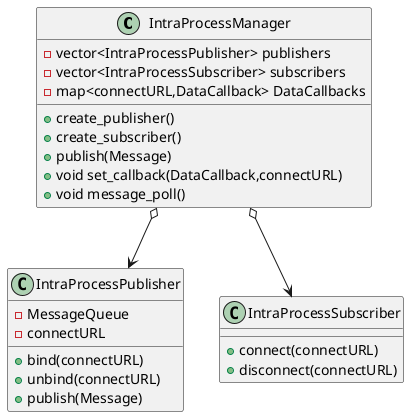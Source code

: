 @startuml
class IntraProcessManager{
    - vector<IntraProcessPublisher> publishers
    - vector<IntraProcessSubscriber> subscribers
    - map<connectURL,DataCallback> DataCallbacks
    + create_publisher()
    + create_subscriber()
    + publish(Message)
    + void set_callback(DataCallback,connectURL)
    + void message_poll()
}
class IntraProcessPublisher{
    - MessageQueue
    - connectURL
    + bind(connectURL)
    + unbind(connectURL)
    + publish(Message)
}
class IntraProcessSubscriber{
    + connect(connectURL)
    + disconnect(connectURL)
}

IntraProcessManager o--> IntraProcessPublisher
IntraProcessManager o--> IntraProcessSubscriber

@enduml